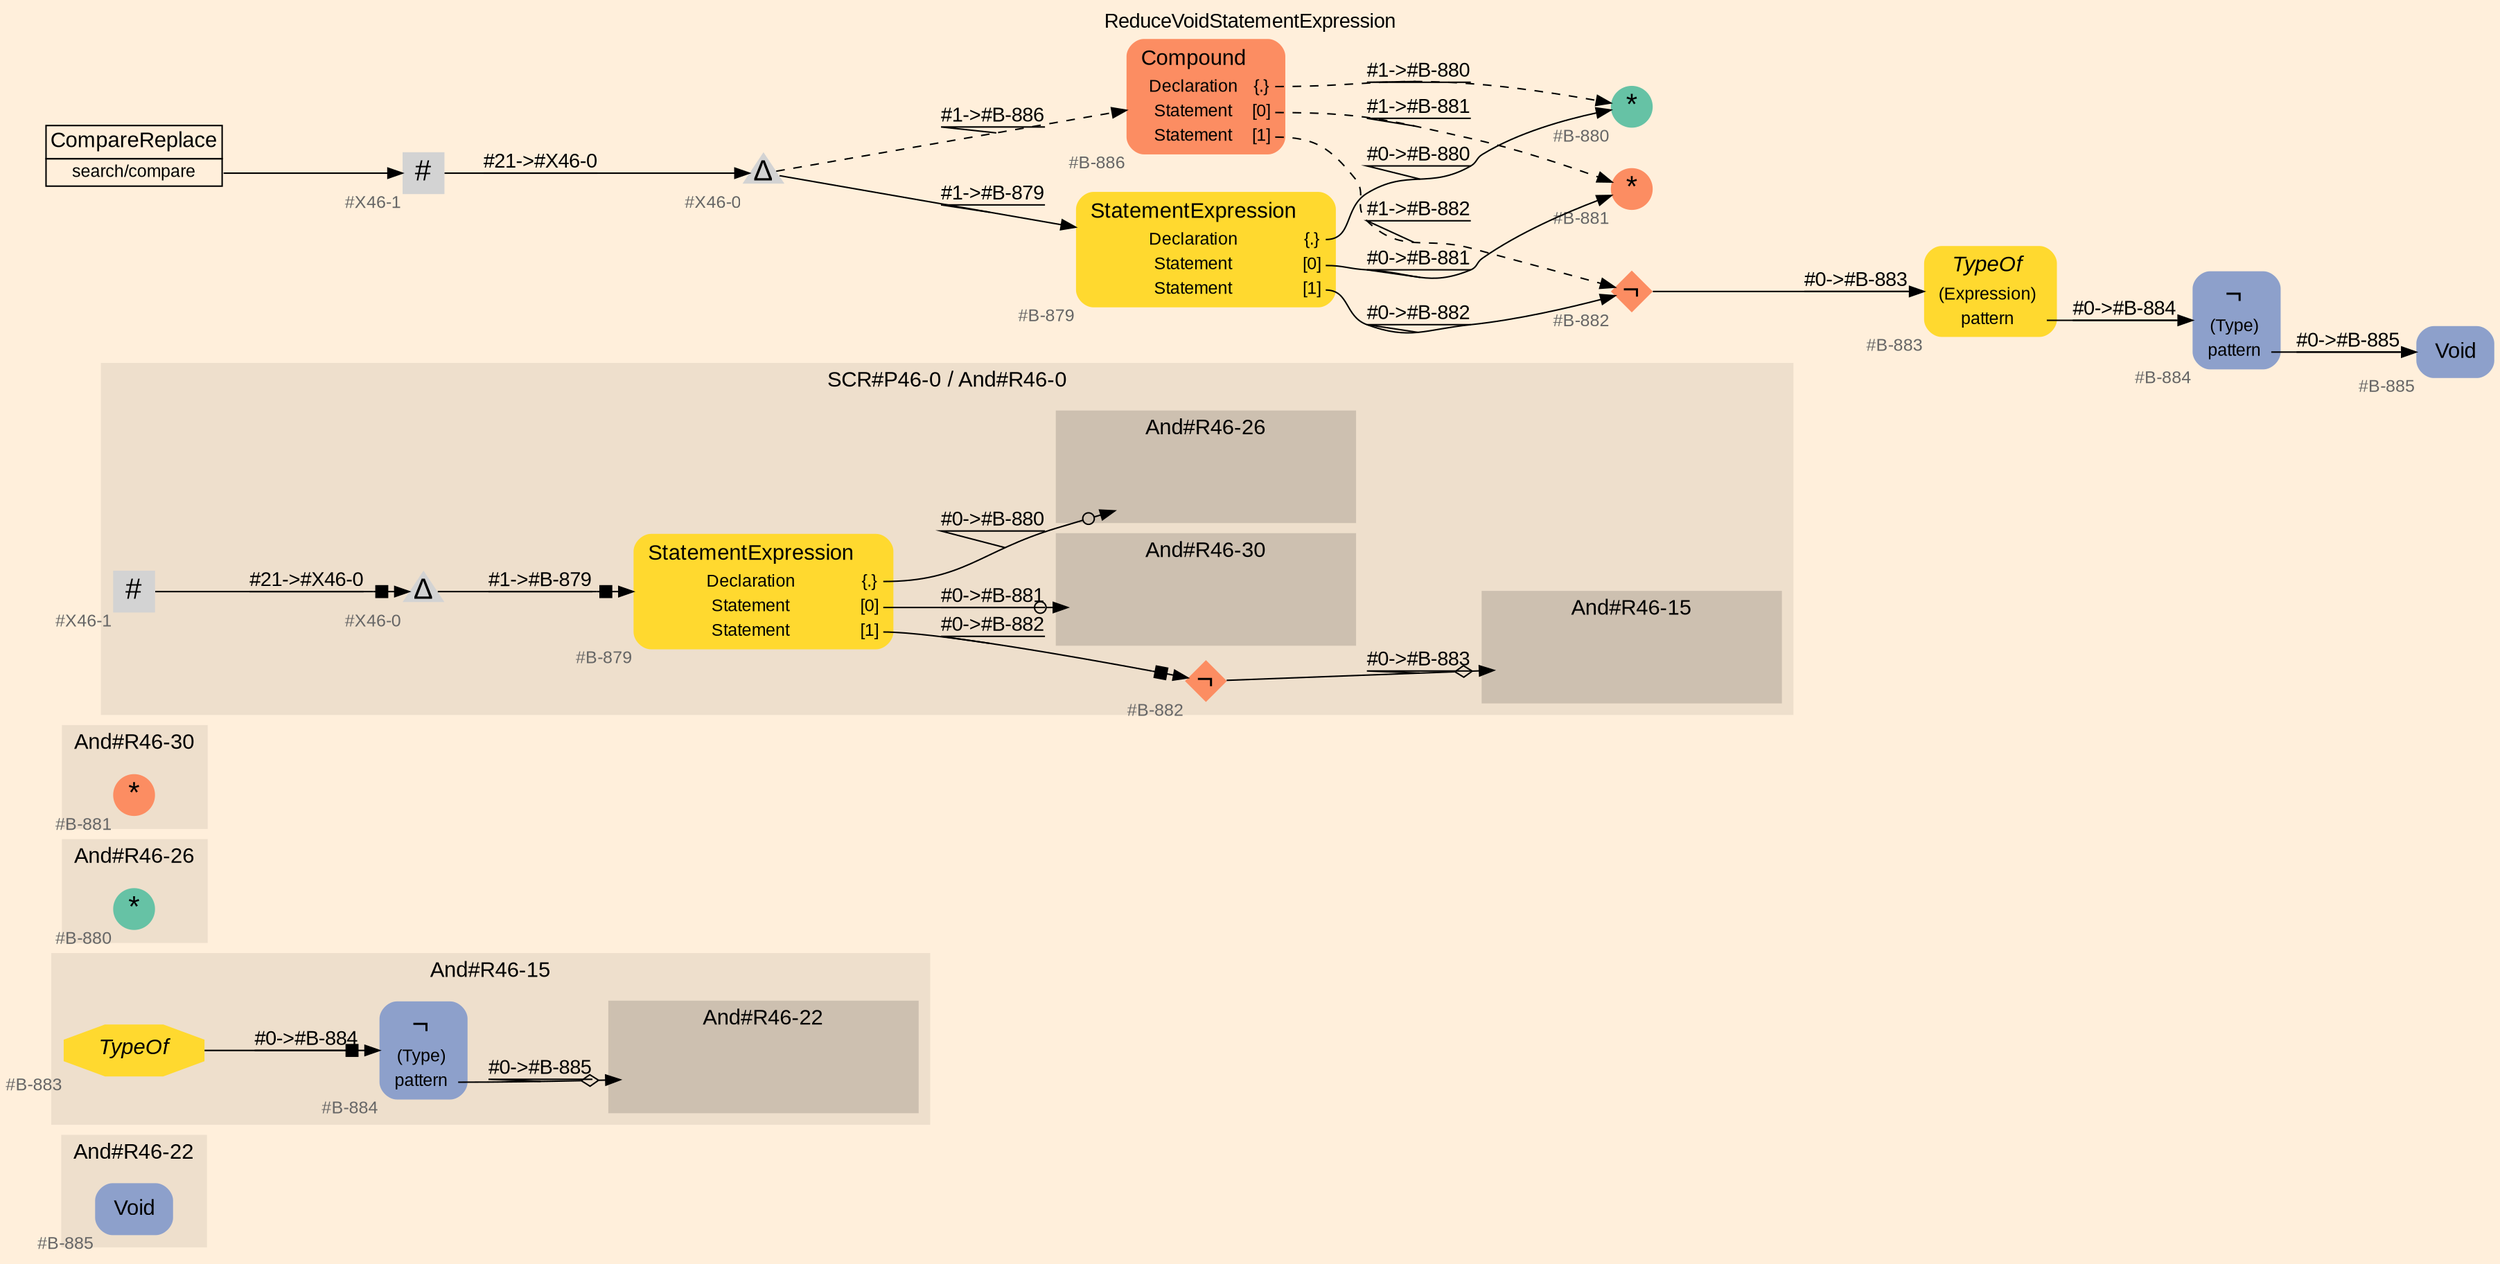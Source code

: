 digraph "ReduceVoidStatementExpression" {
label = "ReduceVoidStatementExpression"
labelloc = t
graph [
    rankdir = "LR"
    ranksep = 0.3
    bgcolor = antiquewhite1
    color = black
    fontcolor = black
    fontname = "Arial"
];
node [
    fontname = "Arial"
];
edge [
    fontname = "Arial"
];

// -------------------- figure And#R46-22 --------------------
// -------- region And#R46-22 ----------
subgraph "clusterAnd#R46-22" {
    label = "And#R46-22"
    style = "filled"
    color = antiquewhite2
    fontsize = "15"
    // -------- block And#R46-22/#B-885 ----------
    "And#R46-22/#B-885" [
        fillcolor = "/set28/3"
        xlabel = "#B-885"
        fontsize = "12"
        fontcolor = grey40
        shape = "plaintext"
        label = <<TABLE BORDER="0" CELLBORDER="0" CELLSPACING="0">
         <TR><TD><FONT COLOR="black" POINT-SIZE="15">Void</FONT></TD></TR>
        </TABLE>>
        style = "rounded,filled"
    ];
    
}


// -------------------- figure And#R46-15 --------------------
// -------- region And#R46-15 ----------
subgraph "clusterAnd#R46-15" {
    label = "And#R46-15"
    style = "filled"
    color = antiquewhite2
    fontsize = "15"
    // -------- block And#R46-15/#B-883 ----------
    "And#R46-15/#B-883" [
        fillcolor = "/set28/6"
        xlabel = "#B-883"
        fontsize = "12"
        fontcolor = grey40
        shape = "octagon"
        label = <<FONT COLOR="black" POINT-SIZE="15"><I>TypeOf</I></FONT>>
        style = "filled"
        penwidth = 0.0
    ];
    
    // -------- block And#R46-15/#B-884 ----------
    "And#R46-15/#B-884" [
        fillcolor = "/set28/3"
        xlabel = "#B-884"
        fontsize = "12"
        fontcolor = grey40
        shape = "plaintext"
        label = <<TABLE BORDER="0" CELLBORDER="0" CELLSPACING="0">
         <TR><TD><FONT COLOR="black" POINT-SIZE="20">¬</FONT></TD></TR>
         <TR><TD><FONT COLOR="black" POINT-SIZE="12">(Type)</FONT></TD><TD PORT="port0"></TD></TR>
         <TR><TD><FONT COLOR="black" POINT-SIZE="12">pattern</FONT></TD><TD PORT="port1"></TD></TR>
        </TABLE>>
        style = "rounded,filled"
    ];
    
    // -------- region And#R46-15/And#R46-22 ----------
    subgraph "clusterAnd#R46-15/And#R46-22" {
        label = "And#R46-22"
        style = "filled"
        color = antiquewhite3
        fontsize = "15"
        // -------- block And#R46-15/And#R46-22/#B-885 ----------
        "And#R46-15/And#R46-22/#B-885" [
            fillcolor = "/set28/3"
            xlabel = "#B-885"
            fontsize = "12"
            fontcolor = grey40
            shape = "none"
            style = "invisible"
        ];
        
    }
    
}

"And#R46-15/#B-883" -> "And#R46-15/#B-884" [
    arrowhead="normalnonebox"
    label = "#0-&gt;#B-884"
    decorate = true
    color = black
    fontcolor = black
];

"And#R46-15/#B-884":port1 -> "And#R46-15/And#R46-22/#B-885" [
    arrowhead="normalnoneodiamond"
    label = "#0-&gt;#B-885"
    decorate = true
    color = black
    fontcolor = black
];


// -------------------- figure And#R46-26 --------------------
// -------- region And#R46-26 ----------
subgraph "clusterAnd#R46-26" {
    label = "And#R46-26"
    style = "filled"
    color = antiquewhite2
    fontsize = "15"
    // -------- block And#R46-26/#B-880 ----------
    "And#R46-26/#B-880" [
        fillcolor = "/set28/1"
        xlabel = "#B-880"
        fontsize = "12"
        fontcolor = grey40
        shape = "circle"
        label = <<FONT COLOR="black" POINT-SIZE="20">*</FONT>>
        style = "filled"
        penwidth = 0.0
        fixedsize = true
        width = 0.4
        height = 0.4
    ];
    
}


// -------------------- figure And#R46-30 --------------------
// -------- region And#R46-30 ----------
subgraph "clusterAnd#R46-30" {
    label = "And#R46-30"
    style = "filled"
    color = antiquewhite2
    fontsize = "15"
    // -------- block And#R46-30/#B-881 ----------
    "And#R46-30/#B-881" [
        fillcolor = "/set28/2"
        xlabel = "#B-881"
        fontsize = "12"
        fontcolor = grey40
        shape = "circle"
        label = <<FONT COLOR="black" POINT-SIZE="20">*</FONT>>
        style = "filled"
        penwidth = 0.0
        fixedsize = true
        width = 0.4
        height = 0.4
    ];
    
}


// -------------------- figure And#R46-0 --------------------
// -------- region And#R46-0 ----------
subgraph "clusterAnd#R46-0" {
    label = "SCR#P46-0 / And#R46-0"
    style = "filled"
    color = antiquewhite2
    fontsize = "15"
    // -------- block And#R46-0/#B-879 ----------
    "And#R46-0/#B-879" [
        fillcolor = "/set28/6"
        xlabel = "#B-879"
        fontsize = "12"
        fontcolor = grey40
        shape = "plaintext"
        label = <<TABLE BORDER="0" CELLBORDER="0" CELLSPACING="0">
         <TR><TD><FONT COLOR="black" POINT-SIZE="15">StatementExpression</FONT></TD></TR>
         <TR><TD><FONT COLOR="black" POINT-SIZE="12">Declaration</FONT></TD><TD PORT="port0"><FONT COLOR="black" POINT-SIZE="12">{.}</FONT></TD></TR>
         <TR><TD><FONT COLOR="black" POINT-SIZE="12">Statement</FONT></TD><TD PORT="port1"><FONT COLOR="black" POINT-SIZE="12">[0]</FONT></TD></TR>
         <TR><TD><FONT COLOR="black" POINT-SIZE="12">Statement</FONT></TD><TD PORT="port2"><FONT COLOR="black" POINT-SIZE="12">[1]</FONT></TD></TR>
        </TABLE>>
        style = "rounded,filled"
    ];
    
    // -------- block And#R46-0/#B-882 ----------
    "And#R46-0/#B-882" [
        fillcolor = "/set28/2"
        xlabel = "#B-882"
        fontsize = "12"
        fontcolor = grey40
        shape = "diamond"
        label = <<FONT COLOR="black" POINT-SIZE="20">¬</FONT>>
        style = "filled"
        penwidth = 0.0
        fixedsize = true
        width = 0.4
        height = 0.4
    ];
    
    // -------- block And#R46-0/#X46-0 ----------
    "And#R46-0/#X46-0" [
        xlabel = "#X46-0"
        fontsize = "12"
        fontcolor = grey40
        shape = "triangle"
        label = <<FONT COLOR="black" POINT-SIZE="20">Δ</FONT>>
        style = "filled"
        penwidth = 0.0
        fixedsize = true
        width = 0.4
        height = 0.4
    ];
    
    // -------- block And#R46-0/#X46-1 ----------
    "And#R46-0/#X46-1" [
        xlabel = "#X46-1"
        fontsize = "12"
        fontcolor = grey40
        shape = "square"
        label = <<FONT COLOR="black" POINT-SIZE="20">#</FONT>>
        style = "filled"
        penwidth = 0.0
        fixedsize = true
        width = 0.4
        height = 0.4
    ];
    
    // -------- region And#R46-0/And#R46-30 ----------
    subgraph "clusterAnd#R46-0/And#R46-30" {
        label = "And#R46-30"
        style = "filled"
        color = antiquewhite3
        fontsize = "15"
        // -------- block And#R46-0/And#R46-30/#B-881 ----------
        "And#R46-0/And#R46-30/#B-881" [
            fillcolor = "/set28/2"
            xlabel = "#B-881"
            fontsize = "12"
            fontcolor = grey40
            shape = "none"
            style = "invisible"
        ];
        
    }
    
    // -------- region And#R46-0/And#R46-26 ----------
    subgraph "clusterAnd#R46-0/And#R46-26" {
        label = "And#R46-26"
        style = "filled"
        color = antiquewhite3
        fontsize = "15"
        // -------- block And#R46-0/And#R46-26/#B-880 ----------
        "And#R46-0/And#R46-26/#B-880" [
            fillcolor = "/set28/1"
            xlabel = "#B-880"
            fontsize = "12"
            fontcolor = grey40
            shape = "none"
            style = "invisible"
        ];
        
    }
    
    // -------- region And#R46-0/And#R46-15 ----------
    subgraph "clusterAnd#R46-0/And#R46-15" {
        label = "And#R46-15"
        style = "filled"
        color = antiquewhite3
        fontsize = "15"
        // -------- block And#R46-0/And#R46-15/#B-883 ----------
        "And#R46-0/And#R46-15/#B-883" [
            fillcolor = "/set28/6"
            xlabel = "#B-883"
            fontsize = "12"
            fontcolor = grey40
            shape = "none"
            style = "invisible"
        ];
        
    }
    
}

"And#R46-0/#B-879":port0 -> "And#R46-0/And#R46-26/#B-880" [
    arrowhead="normalnoneodot"
    label = "#0-&gt;#B-880"
    decorate = true
    color = black
    fontcolor = black
];

"And#R46-0/#B-879":port1 -> "And#R46-0/And#R46-30/#B-881" [
    arrowhead="normalnoneodot"
    label = "#0-&gt;#B-881"
    decorate = true
    color = black
    fontcolor = black
];

"And#R46-0/#B-879":port2 -> "And#R46-0/#B-882" [
    arrowhead="normalnonebox"
    label = "#0-&gt;#B-882"
    decorate = true
    color = black
    fontcolor = black
];

"And#R46-0/#B-882" -> "And#R46-0/And#R46-15/#B-883" [
    arrowhead="normalnoneodiamond"
    label = "#0-&gt;#B-883"
    decorate = true
    color = black
    fontcolor = black
];

"And#R46-0/#X46-0" -> "And#R46-0/#B-879" [
    arrowhead="normalnonebox"
    label = "#1-&gt;#B-879"
    decorate = true
    color = black
    fontcolor = black
];

"And#R46-0/#X46-1" -> "And#R46-0/#X46-0" [
    arrowhead="normalnonebox"
    label = "#21-&gt;#X46-0"
    decorate = true
    color = black
    fontcolor = black
];


// -------------------- transformation figure --------------------
// -------- block CR#X46-2 ----------
"CR#X46-2" [
    fillcolor = antiquewhite1
    fontsize = "12"
    fontcolor = grey40
    shape = "plaintext"
    label = <<TABLE BORDER="0" CELLBORDER="1" CELLSPACING="0">
     <TR><TD><FONT COLOR="black" POINT-SIZE="15">CompareReplace</FONT></TD></TR>
     <TR><TD PORT="port0"><FONT COLOR="black" POINT-SIZE="12">search/compare</FONT></TD></TR>
    </TABLE>>
    style = "filled"
    color = black
];

// -------- block #X46-1 ----------
"#X46-1" [
    xlabel = "#X46-1"
    fontsize = "12"
    fontcolor = grey40
    shape = "square"
    label = <<FONT COLOR="black" POINT-SIZE="20">#</FONT>>
    style = "filled"
    penwidth = 0.0
    fixedsize = true
    width = 0.4
    height = 0.4
];

// -------- block #X46-0 ----------
"#X46-0" [
    xlabel = "#X46-0"
    fontsize = "12"
    fontcolor = grey40
    shape = "triangle"
    label = <<FONT COLOR="black" POINT-SIZE="20">Δ</FONT>>
    style = "filled"
    penwidth = 0.0
    fixedsize = true
    width = 0.4
    height = 0.4
];

// -------- block #B-879 ----------
"#B-879" [
    fillcolor = "/set28/6"
    xlabel = "#B-879"
    fontsize = "12"
    fontcolor = grey40
    shape = "plaintext"
    label = <<TABLE BORDER="0" CELLBORDER="0" CELLSPACING="0">
     <TR><TD><FONT COLOR="black" POINT-SIZE="15">StatementExpression</FONT></TD></TR>
     <TR><TD><FONT COLOR="black" POINT-SIZE="12">Declaration</FONT></TD><TD PORT="port0"><FONT COLOR="black" POINT-SIZE="12">{.}</FONT></TD></TR>
     <TR><TD><FONT COLOR="black" POINT-SIZE="12">Statement</FONT></TD><TD PORT="port1"><FONT COLOR="black" POINT-SIZE="12">[0]</FONT></TD></TR>
     <TR><TD><FONT COLOR="black" POINT-SIZE="12">Statement</FONT></TD><TD PORT="port2"><FONT COLOR="black" POINT-SIZE="12">[1]</FONT></TD></TR>
    </TABLE>>
    style = "rounded,filled"
];

// -------- block #B-880 ----------
"#B-880" [
    fillcolor = "/set28/1"
    xlabel = "#B-880"
    fontsize = "12"
    fontcolor = grey40
    shape = "circle"
    label = <<FONT COLOR="black" POINT-SIZE="20">*</FONT>>
    style = "filled"
    penwidth = 0.0
    fixedsize = true
    width = 0.4
    height = 0.4
];

// -------- block #B-881 ----------
"#B-881" [
    fillcolor = "/set28/2"
    xlabel = "#B-881"
    fontsize = "12"
    fontcolor = grey40
    shape = "circle"
    label = <<FONT COLOR="black" POINT-SIZE="20">*</FONT>>
    style = "filled"
    penwidth = 0.0
    fixedsize = true
    width = 0.4
    height = 0.4
];

// -------- block #B-882 ----------
"#B-882" [
    fillcolor = "/set28/2"
    xlabel = "#B-882"
    fontsize = "12"
    fontcolor = grey40
    shape = "diamond"
    label = <<FONT COLOR="black" POINT-SIZE="20">¬</FONT>>
    style = "filled"
    penwidth = 0.0
    fixedsize = true
    width = 0.4
    height = 0.4
];

// -------- block #B-883 ----------
"#B-883" [
    fillcolor = "/set28/6"
    xlabel = "#B-883"
    fontsize = "12"
    fontcolor = grey40
    shape = "plaintext"
    label = <<TABLE BORDER="0" CELLBORDER="0" CELLSPACING="0">
     <TR><TD><FONT COLOR="black" POINT-SIZE="15"><I>TypeOf</I></FONT></TD></TR>
     <TR><TD><FONT COLOR="black" POINT-SIZE="12">(Expression)</FONT></TD><TD PORT="port0"></TD></TR>
     <TR><TD><FONT COLOR="black" POINT-SIZE="12">pattern</FONT></TD><TD PORT="port1"></TD></TR>
    </TABLE>>
    style = "rounded,filled"
];

// -------- block #B-884 ----------
"#B-884" [
    fillcolor = "/set28/3"
    xlabel = "#B-884"
    fontsize = "12"
    fontcolor = grey40
    shape = "plaintext"
    label = <<TABLE BORDER="0" CELLBORDER="0" CELLSPACING="0">
     <TR><TD><FONT COLOR="black" POINT-SIZE="20">¬</FONT></TD></TR>
     <TR><TD><FONT COLOR="black" POINT-SIZE="12">(Type)</FONT></TD><TD PORT="port0"></TD></TR>
     <TR><TD><FONT COLOR="black" POINT-SIZE="12">pattern</FONT></TD><TD PORT="port1"></TD></TR>
    </TABLE>>
    style = "rounded,filled"
];

// -------- block #B-885 ----------
"#B-885" [
    fillcolor = "/set28/3"
    xlabel = "#B-885"
    fontsize = "12"
    fontcolor = grey40
    shape = "plaintext"
    label = <<TABLE BORDER="0" CELLBORDER="0" CELLSPACING="0">
     <TR><TD><FONT COLOR="black" POINT-SIZE="15">Void</FONT></TD></TR>
    </TABLE>>
    style = "rounded,filled"
];

// -------- block #B-886 ----------
"#B-886" [
    fillcolor = "/set28/2"
    xlabel = "#B-886"
    fontsize = "12"
    fontcolor = grey40
    shape = "plaintext"
    label = <<TABLE BORDER="0" CELLBORDER="0" CELLSPACING="0">
     <TR><TD><FONT COLOR="black" POINT-SIZE="15">Compound</FONT></TD></TR>
     <TR><TD><FONT COLOR="black" POINT-SIZE="12">Declaration</FONT></TD><TD PORT="port0"><FONT COLOR="black" POINT-SIZE="12">{.}</FONT></TD></TR>
     <TR><TD><FONT COLOR="black" POINT-SIZE="12">Statement</FONT></TD><TD PORT="port1"><FONT COLOR="black" POINT-SIZE="12">[0]</FONT></TD></TR>
     <TR><TD><FONT COLOR="black" POINT-SIZE="12">Statement</FONT></TD><TD PORT="port2"><FONT COLOR="black" POINT-SIZE="12">[1]</FONT></TD></TR>
    </TABLE>>
    style = "rounded,filled"
];

"CR#X46-2":port0 -> "#X46-1" [
    label = ""
    decorate = true
    color = black
    fontcolor = black
];

"#X46-1" -> "#X46-0" [
    label = "#21-&gt;#X46-0"
    decorate = true
    color = black
    fontcolor = black
];

"#X46-0" -> "#B-879" [
    label = "#1-&gt;#B-879"
    decorate = true
    color = black
    fontcolor = black
];

"#X46-0" -> "#B-886" [
    style="dashed"
    label = "#1-&gt;#B-886"
    decorate = true
    color = black
    fontcolor = black
];

"#B-879":port0 -> "#B-880" [
    label = "#0-&gt;#B-880"
    decorate = true
    color = black
    fontcolor = black
];

"#B-879":port1 -> "#B-881" [
    label = "#0-&gt;#B-881"
    decorate = true
    color = black
    fontcolor = black
];

"#B-879":port2 -> "#B-882" [
    label = "#0-&gt;#B-882"
    decorate = true
    color = black
    fontcolor = black
];

"#B-882" -> "#B-883" [
    label = "#0-&gt;#B-883"
    decorate = true
    color = black
    fontcolor = black
];

"#B-883":port1 -> "#B-884" [
    label = "#0-&gt;#B-884"
    decorate = true
    color = black
    fontcolor = black
];

"#B-884":port1 -> "#B-885" [
    label = "#0-&gt;#B-885"
    decorate = true
    color = black
    fontcolor = black
];

"#B-886":port0 -> "#B-880" [
    style="dashed"
    label = "#1-&gt;#B-880"
    decorate = true
    color = black
    fontcolor = black
];

"#B-886":port1 -> "#B-881" [
    style="dashed"
    label = "#1-&gt;#B-881"
    decorate = true
    color = black
    fontcolor = black
];

"#B-886":port2 -> "#B-882" [
    style="dashed"
    label = "#1-&gt;#B-882"
    decorate = true
    color = black
    fontcolor = black
];


}
